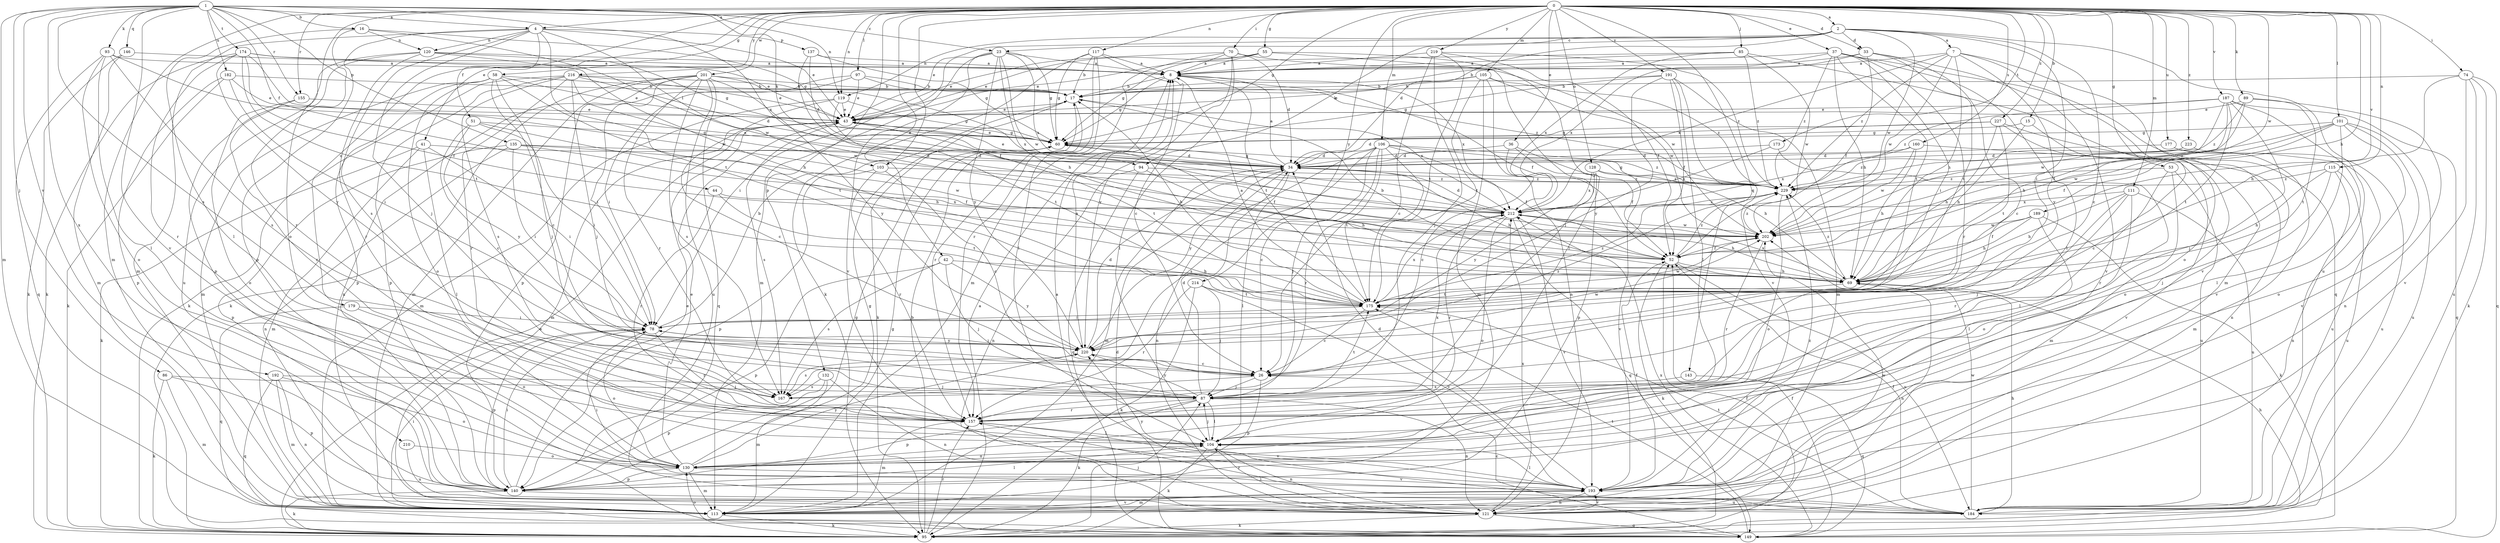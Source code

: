 strict digraph  {
0;
1;
2;
4;
7;
8;
15;
16;
17;
23;
26;
33;
34;
36;
37;
41;
42;
43;
44;
51;
52;
53;
55;
58;
60;
69;
70;
74;
78;
85;
86;
87;
89;
93;
94;
95;
97;
101;
103;
104;
105;
106;
111;
113;
115;
117;
119;
120;
121;
128;
130;
132;
135;
137;
140;
143;
146;
149;
155;
157;
160;
167;
173;
174;
175;
177;
179;
182;
184;
187;
189;
191;
192;
193;
201;
202;
210;
212;
214;
216;
219;
220;
223;
227;
229;
0 -> 2  [label=a];
0 -> 4  [label=a];
0 -> 15  [label=b];
0 -> 33  [label=d];
0 -> 36  [label=e];
0 -> 37  [label=e];
0 -> 41  [label=e];
0 -> 42  [label=e];
0 -> 53  [label=g];
0 -> 55  [label=g];
0 -> 58  [label=g];
0 -> 60  [label=g];
0 -> 69  [label=h];
0 -> 70  [label=i];
0 -> 74  [label=i];
0 -> 85  [label=j];
0 -> 89  [label=k];
0 -> 97  [label=l];
0 -> 101  [label=l];
0 -> 103  [label=l];
0 -> 105  [label=m];
0 -> 106  [label=m];
0 -> 111  [label=m];
0 -> 113  [label=m];
0 -> 115  [label=n];
0 -> 117  [label=n];
0 -> 119  [label=n];
0 -> 128  [label=o];
0 -> 130  [label=o];
0 -> 132  [label=p];
0 -> 143  [label=q];
0 -> 155  [label=r];
0 -> 160  [label=s];
0 -> 173  [label=t];
0 -> 177  [label=u];
0 -> 179  [label=u];
0 -> 187  [label=v];
0 -> 189  [label=v];
0 -> 191  [label=v];
0 -> 201  [label=w];
0 -> 202  [label=w];
0 -> 214  [label=y];
0 -> 216  [label=y];
0 -> 219  [label=y];
0 -> 223  [label=z];
0 -> 227  [label=z];
1 -> 4  [label=a];
1 -> 16  [label=b];
1 -> 23  [label=c];
1 -> 44  [label=f];
1 -> 86  [label=j];
1 -> 93  [label=k];
1 -> 94  [label=k];
1 -> 113  [label=m];
1 -> 119  [label=n];
1 -> 135  [label=p];
1 -> 146  [label=q];
1 -> 155  [label=r];
1 -> 167  [label=s];
1 -> 174  [label=t];
1 -> 182  [label=u];
1 -> 192  [label=v];
1 -> 193  [label=v];
1 -> 210  [label=x];
1 -> 212  [label=x];
2 -> 7  [label=a];
2 -> 23  [label=c];
2 -> 26  [label=c];
2 -> 33  [label=d];
2 -> 34  [label=d];
2 -> 43  [label=e];
2 -> 78  [label=i];
2 -> 94  [label=k];
2 -> 119  [label=n];
2 -> 184  [label=u];
2 -> 202  [label=w];
4 -> 43  [label=e];
4 -> 51  [label=f];
4 -> 87  [label=j];
4 -> 103  [label=l];
4 -> 113  [label=m];
4 -> 120  [label=n];
4 -> 137  [label=p];
4 -> 140  [label=p];
4 -> 167  [label=s];
4 -> 175  [label=t];
7 -> 8  [label=a];
7 -> 69  [label=h];
7 -> 130  [label=o];
7 -> 193  [label=v];
7 -> 202  [label=w];
7 -> 212  [label=x];
7 -> 220  [label=y];
7 -> 229  [label=z];
8 -> 17  [label=b];
8 -> 52  [label=f];
8 -> 60  [label=g];
8 -> 175  [label=t];
8 -> 212  [label=x];
15 -> 60  [label=g];
15 -> 69  [label=h];
15 -> 130  [label=o];
16 -> 60  [label=g];
16 -> 104  [label=l];
16 -> 120  [label=n];
16 -> 157  [label=r];
16 -> 202  [label=w];
17 -> 43  [label=e];
17 -> 95  [label=k];
17 -> 157  [label=r];
17 -> 212  [label=x];
23 -> 8  [label=a];
23 -> 60  [label=g];
23 -> 69  [label=h];
23 -> 78  [label=i];
23 -> 113  [label=m];
23 -> 193  [label=v];
23 -> 202  [label=w];
23 -> 212  [label=x];
23 -> 220  [label=y];
26 -> 87  [label=j];
26 -> 140  [label=p];
26 -> 167  [label=s];
33 -> 8  [label=a];
33 -> 17  [label=b];
33 -> 26  [label=c];
33 -> 52  [label=f];
33 -> 175  [label=t];
33 -> 193  [label=v];
34 -> 8  [label=a];
34 -> 43  [label=e];
34 -> 60  [label=g];
34 -> 69  [label=h];
34 -> 104  [label=l];
34 -> 113  [label=m];
34 -> 121  [label=n];
34 -> 229  [label=z];
36 -> 26  [label=c];
36 -> 34  [label=d];
36 -> 52  [label=f];
36 -> 140  [label=p];
37 -> 8  [label=a];
37 -> 69  [label=h];
37 -> 78  [label=i];
37 -> 104  [label=l];
37 -> 149  [label=q];
37 -> 157  [label=r];
37 -> 175  [label=t];
37 -> 212  [label=x];
37 -> 229  [label=z];
41 -> 34  [label=d];
41 -> 78  [label=i];
41 -> 95  [label=k];
41 -> 104  [label=l];
41 -> 113  [label=m];
42 -> 69  [label=h];
42 -> 87  [label=j];
42 -> 140  [label=p];
42 -> 167  [label=s];
42 -> 220  [label=y];
43 -> 60  [label=g];
43 -> 113  [label=m];
43 -> 167  [label=s];
43 -> 175  [label=t];
44 -> 157  [label=r];
44 -> 175  [label=t];
44 -> 212  [label=x];
51 -> 26  [label=c];
51 -> 60  [label=g];
51 -> 69  [label=h];
51 -> 78  [label=i];
51 -> 220  [label=y];
52 -> 69  [label=h];
52 -> 95  [label=k];
52 -> 184  [label=u];
52 -> 229  [label=z];
53 -> 104  [label=l];
53 -> 113  [label=m];
53 -> 184  [label=u];
53 -> 229  [label=z];
55 -> 8  [label=a];
55 -> 43  [label=e];
55 -> 60  [label=g];
55 -> 87  [label=j];
55 -> 104  [label=l];
58 -> 17  [label=b];
58 -> 26  [label=c];
58 -> 43  [label=e];
58 -> 87  [label=j];
58 -> 113  [label=m];
58 -> 130  [label=o];
58 -> 140  [label=p];
58 -> 175  [label=t];
60 -> 34  [label=d];
60 -> 43  [label=e];
60 -> 52  [label=f];
69 -> 17  [label=b];
69 -> 121  [label=n];
69 -> 175  [label=t];
69 -> 212  [label=x];
69 -> 229  [label=z];
70 -> 8  [label=a];
70 -> 34  [label=d];
70 -> 43  [label=e];
70 -> 104  [label=l];
70 -> 113  [label=m];
70 -> 202  [label=w];
70 -> 220  [label=y];
74 -> 17  [label=b];
74 -> 69  [label=h];
74 -> 95  [label=k];
74 -> 149  [label=q];
74 -> 184  [label=u];
74 -> 193  [label=v];
78 -> 17  [label=b];
78 -> 130  [label=o];
78 -> 140  [label=p];
78 -> 157  [label=r];
78 -> 220  [label=y];
85 -> 8  [label=a];
85 -> 43  [label=e];
85 -> 113  [label=m];
85 -> 202  [label=w];
85 -> 212  [label=x];
85 -> 229  [label=z];
86 -> 87  [label=j];
86 -> 95  [label=k];
86 -> 113  [label=m];
86 -> 140  [label=p];
87 -> 34  [label=d];
87 -> 95  [label=k];
87 -> 104  [label=l];
87 -> 121  [label=n];
87 -> 140  [label=p];
87 -> 157  [label=r];
87 -> 175  [label=t];
87 -> 220  [label=y];
89 -> 43  [label=e];
89 -> 121  [label=n];
89 -> 175  [label=t];
89 -> 202  [label=w];
89 -> 229  [label=z];
93 -> 8  [label=a];
93 -> 104  [label=l];
93 -> 130  [label=o];
93 -> 149  [label=q];
93 -> 167  [label=s];
93 -> 202  [label=w];
94 -> 69  [label=h];
94 -> 121  [label=n];
94 -> 149  [label=q];
94 -> 229  [label=z];
95 -> 8  [label=a];
95 -> 17  [label=b];
95 -> 43  [label=e];
95 -> 52  [label=f];
95 -> 69  [label=h];
95 -> 87  [label=j];
95 -> 130  [label=o];
95 -> 157  [label=r];
97 -> 17  [label=b];
97 -> 43  [label=e];
97 -> 78  [label=i];
97 -> 121  [label=n];
97 -> 229  [label=z];
101 -> 52  [label=f];
101 -> 60  [label=g];
101 -> 104  [label=l];
101 -> 130  [label=o];
101 -> 184  [label=u];
101 -> 193  [label=v];
101 -> 202  [label=w];
101 -> 229  [label=z];
103 -> 26  [label=c];
103 -> 140  [label=p];
103 -> 157  [label=r];
103 -> 229  [label=z];
104 -> 87  [label=j];
104 -> 95  [label=k];
104 -> 121  [label=n];
104 -> 130  [label=o];
105 -> 17  [label=b];
105 -> 43  [label=e];
105 -> 113  [label=m];
105 -> 121  [label=n];
105 -> 175  [label=t];
105 -> 202  [label=w];
105 -> 229  [label=z];
106 -> 26  [label=c];
106 -> 34  [label=d];
106 -> 52  [label=f];
106 -> 69  [label=h];
106 -> 87  [label=j];
106 -> 157  [label=r];
106 -> 167  [label=s];
106 -> 175  [label=t];
106 -> 220  [label=y];
106 -> 229  [label=z];
111 -> 69  [label=h];
111 -> 87  [label=j];
111 -> 130  [label=o];
111 -> 157  [label=r];
111 -> 184  [label=u];
111 -> 212  [label=x];
113 -> 60  [label=g];
113 -> 78  [label=i];
113 -> 95  [label=k];
113 -> 193  [label=v];
115 -> 69  [label=h];
115 -> 87  [label=j];
115 -> 121  [label=n];
115 -> 184  [label=u];
115 -> 229  [label=z];
117 -> 8  [label=a];
117 -> 17  [label=b];
117 -> 26  [label=c];
117 -> 60  [label=g];
117 -> 95  [label=k];
117 -> 104  [label=l];
117 -> 157  [label=r];
119 -> 26  [label=c];
119 -> 43  [label=e];
119 -> 60  [label=g];
119 -> 113  [label=m];
119 -> 175  [label=t];
120 -> 8  [label=a];
120 -> 60  [label=g];
120 -> 69  [label=h];
120 -> 140  [label=p];
120 -> 157  [label=r];
120 -> 184  [label=u];
121 -> 95  [label=k];
121 -> 104  [label=l];
121 -> 149  [label=q];
121 -> 193  [label=v];
121 -> 202  [label=w];
121 -> 212  [label=x];
128 -> 193  [label=v];
128 -> 212  [label=x];
128 -> 220  [label=y];
128 -> 229  [label=z];
130 -> 43  [label=e];
130 -> 60  [label=g];
130 -> 113  [label=m];
130 -> 140  [label=p];
130 -> 193  [label=v];
130 -> 220  [label=y];
132 -> 113  [label=m];
132 -> 121  [label=n];
132 -> 140  [label=p];
132 -> 167  [label=s];
135 -> 34  [label=d];
135 -> 52  [label=f];
135 -> 78  [label=i];
135 -> 121  [label=n];
135 -> 140  [label=p];
135 -> 202  [label=w];
137 -> 8  [label=a];
137 -> 34  [label=d];
137 -> 52  [label=f];
137 -> 60  [label=g];
140 -> 43  [label=e];
140 -> 60  [label=g];
140 -> 78  [label=i];
140 -> 95  [label=k];
140 -> 104  [label=l];
140 -> 184  [label=u];
143 -> 149  [label=q];
143 -> 167  [label=s];
146 -> 8  [label=a];
146 -> 95  [label=k];
146 -> 113  [label=m];
149 -> 26  [label=c];
149 -> 34  [label=d];
149 -> 52  [label=f];
149 -> 175  [label=t];
149 -> 212  [label=x];
155 -> 43  [label=e];
155 -> 130  [label=o];
155 -> 157  [label=r];
157 -> 104  [label=l];
157 -> 113  [label=m];
157 -> 193  [label=v];
157 -> 212  [label=x];
160 -> 34  [label=d];
160 -> 69  [label=h];
160 -> 193  [label=v];
160 -> 202  [label=w];
160 -> 212  [label=x];
173 -> 34  [label=d];
173 -> 157  [label=r];
173 -> 212  [label=x];
174 -> 8  [label=a];
174 -> 43  [label=e];
174 -> 52  [label=f];
174 -> 95  [label=k];
174 -> 157  [label=r];
174 -> 175  [label=t];
174 -> 212  [label=x];
174 -> 220  [label=y];
175 -> 8  [label=a];
175 -> 17  [label=b];
175 -> 26  [label=c];
175 -> 78  [label=i];
175 -> 202  [label=w];
175 -> 212  [label=x];
175 -> 229  [label=z];
177 -> 34  [label=d];
177 -> 113  [label=m];
177 -> 184  [label=u];
179 -> 78  [label=i];
179 -> 130  [label=o];
179 -> 149  [label=q];
182 -> 17  [label=b];
182 -> 43  [label=e];
182 -> 78  [label=i];
182 -> 95  [label=k];
182 -> 140  [label=p];
184 -> 8  [label=a];
184 -> 52  [label=f];
184 -> 69  [label=h];
184 -> 157  [label=r];
184 -> 175  [label=t];
184 -> 202  [label=w];
187 -> 43  [label=e];
187 -> 52  [label=f];
187 -> 69  [label=h];
187 -> 87  [label=j];
187 -> 149  [label=q];
187 -> 175  [label=t];
187 -> 193  [label=v];
187 -> 229  [label=z];
189 -> 52  [label=f];
189 -> 69  [label=h];
189 -> 95  [label=k];
189 -> 104  [label=l];
189 -> 202  [label=w];
191 -> 17  [label=b];
191 -> 52  [label=f];
191 -> 60  [label=g];
191 -> 104  [label=l];
191 -> 113  [label=m];
191 -> 193  [label=v];
191 -> 220  [label=y];
192 -> 87  [label=j];
192 -> 113  [label=m];
192 -> 121  [label=n];
192 -> 130  [label=o];
192 -> 149  [label=q];
193 -> 34  [label=d];
193 -> 52  [label=f];
193 -> 78  [label=i];
193 -> 104  [label=l];
193 -> 113  [label=m];
193 -> 121  [label=n];
193 -> 220  [label=y];
193 -> 229  [label=z];
201 -> 17  [label=b];
201 -> 78  [label=i];
201 -> 95  [label=k];
201 -> 113  [label=m];
201 -> 140  [label=p];
201 -> 149  [label=q];
201 -> 157  [label=r];
201 -> 167  [label=s];
201 -> 184  [label=u];
201 -> 212  [label=x];
201 -> 220  [label=y];
202 -> 52  [label=f];
202 -> 157  [label=r];
202 -> 229  [label=z];
210 -> 130  [label=o];
210 -> 184  [label=u];
212 -> 34  [label=d];
212 -> 69  [label=h];
212 -> 130  [label=o];
212 -> 149  [label=q];
212 -> 157  [label=r];
212 -> 193  [label=v];
212 -> 202  [label=w];
214 -> 87  [label=j];
214 -> 95  [label=k];
214 -> 157  [label=r];
214 -> 175  [label=t];
214 -> 193  [label=v];
216 -> 17  [label=b];
216 -> 34  [label=d];
216 -> 43  [label=e];
216 -> 87  [label=j];
216 -> 95  [label=k];
216 -> 140  [label=p];
216 -> 157  [label=r];
216 -> 167  [label=s];
216 -> 202  [label=w];
219 -> 8  [label=a];
219 -> 26  [label=c];
219 -> 52  [label=f];
219 -> 87  [label=j];
219 -> 175  [label=t];
219 -> 229  [label=z];
220 -> 8  [label=a];
220 -> 26  [label=c];
220 -> 34  [label=d];
220 -> 78  [label=i];
220 -> 167  [label=s];
220 -> 202  [label=w];
220 -> 229  [label=z];
223 -> 34  [label=d];
223 -> 184  [label=u];
223 -> 229  [label=z];
227 -> 26  [label=c];
227 -> 34  [label=d];
227 -> 60  [label=g];
227 -> 69  [label=h];
227 -> 121  [label=n];
227 -> 175  [label=t];
229 -> 60  [label=g];
229 -> 130  [label=o];
229 -> 212  [label=x];
}

